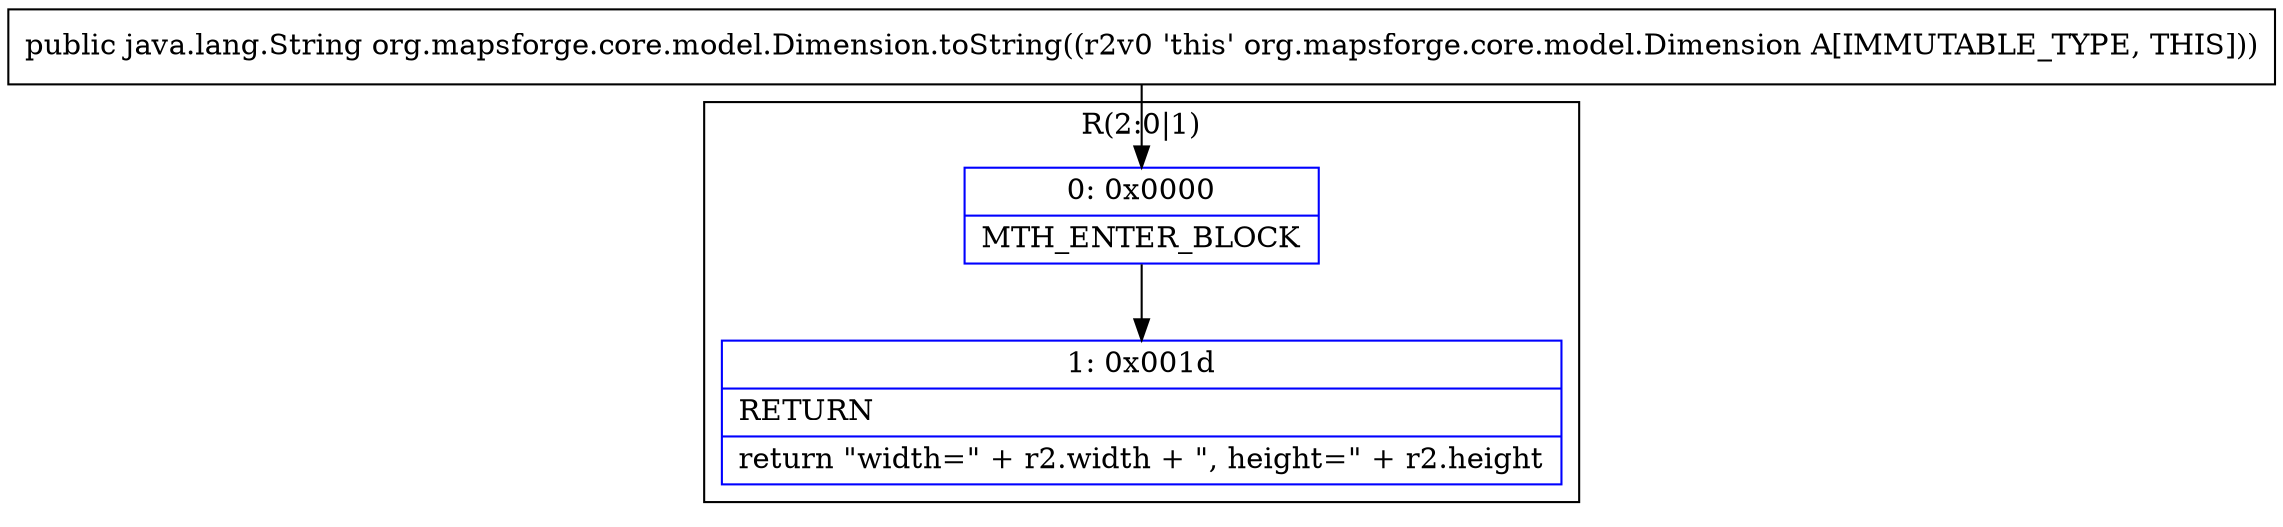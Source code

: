 digraph "CFG fororg.mapsforge.core.model.Dimension.toString()Ljava\/lang\/String;" {
subgraph cluster_Region_816681074 {
label = "R(2:0|1)";
node [shape=record,color=blue];
Node_0 [shape=record,label="{0\:\ 0x0000|MTH_ENTER_BLOCK\l}"];
Node_1 [shape=record,label="{1\:\ 0x001d|RETURN\l|return \"width=\" + r2.width + \", height=\" + r2.height\l}"];
}
MethodNode[shape=record,label="{public java.lang.String org.mapsforge.core.model.Dimension.toString((r2v0 'this' org.mapsforge.core.model.Dimension A[IMMUTABLE_TYPE, THIS])) }"];
MethodNode -> Node_0;
Node_0 -> Node_1;
}

